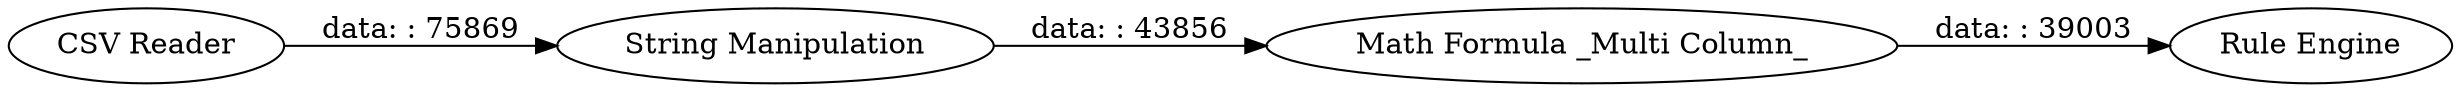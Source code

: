 digraph {
	"-145043186079389224_22" [label="Rule Engine"]
	"-145043186079389224_24" [label="CSV Reader"]
	"-145043186079389224_21" [label="Math Formula _Multi Column_"]
	"-145043186079389224_19" [label="String Manipulation"]
	"-145043186079389224_24" -> "-145043186079389224_19" [label="data: : 75869"]
	"-145043186079389224_21" -> "-145043186079389224_22" [label="data: : 39003"]
	"-145043186079389224_19" -> "-145043186079389224_21" [label="data: : 43856"]
	rankdir=LR
}
